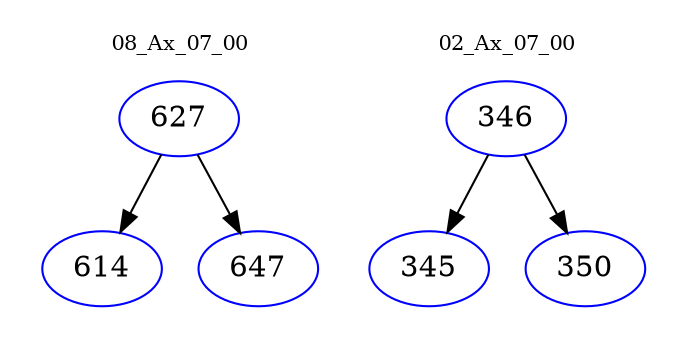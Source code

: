 digraph{
subgraph cluster_0 {
color = white
label = "08_Ax_07_00";
fontsize=10;
T0_627 [label="627", color="blue"]
T0_627 -> T0_614 [color="black"]
T0_614 [label="614", color="blue"]
T0_627 -> T0_647 [color="black"]
T0_647 [label="647", color="blue"]
}
subgraph cluster_1 {
color = white
label = "02_Ax_07_00";
fontsize=10;
T1_346 [label="346", color="blue"]
T1_346 -> T1_345 [color="black"]
T1_345 [label="345", color="blue"]
T1_346 -> T1_350 [color="black"]
T1_350 [label="350", color="blue"]
}
}
